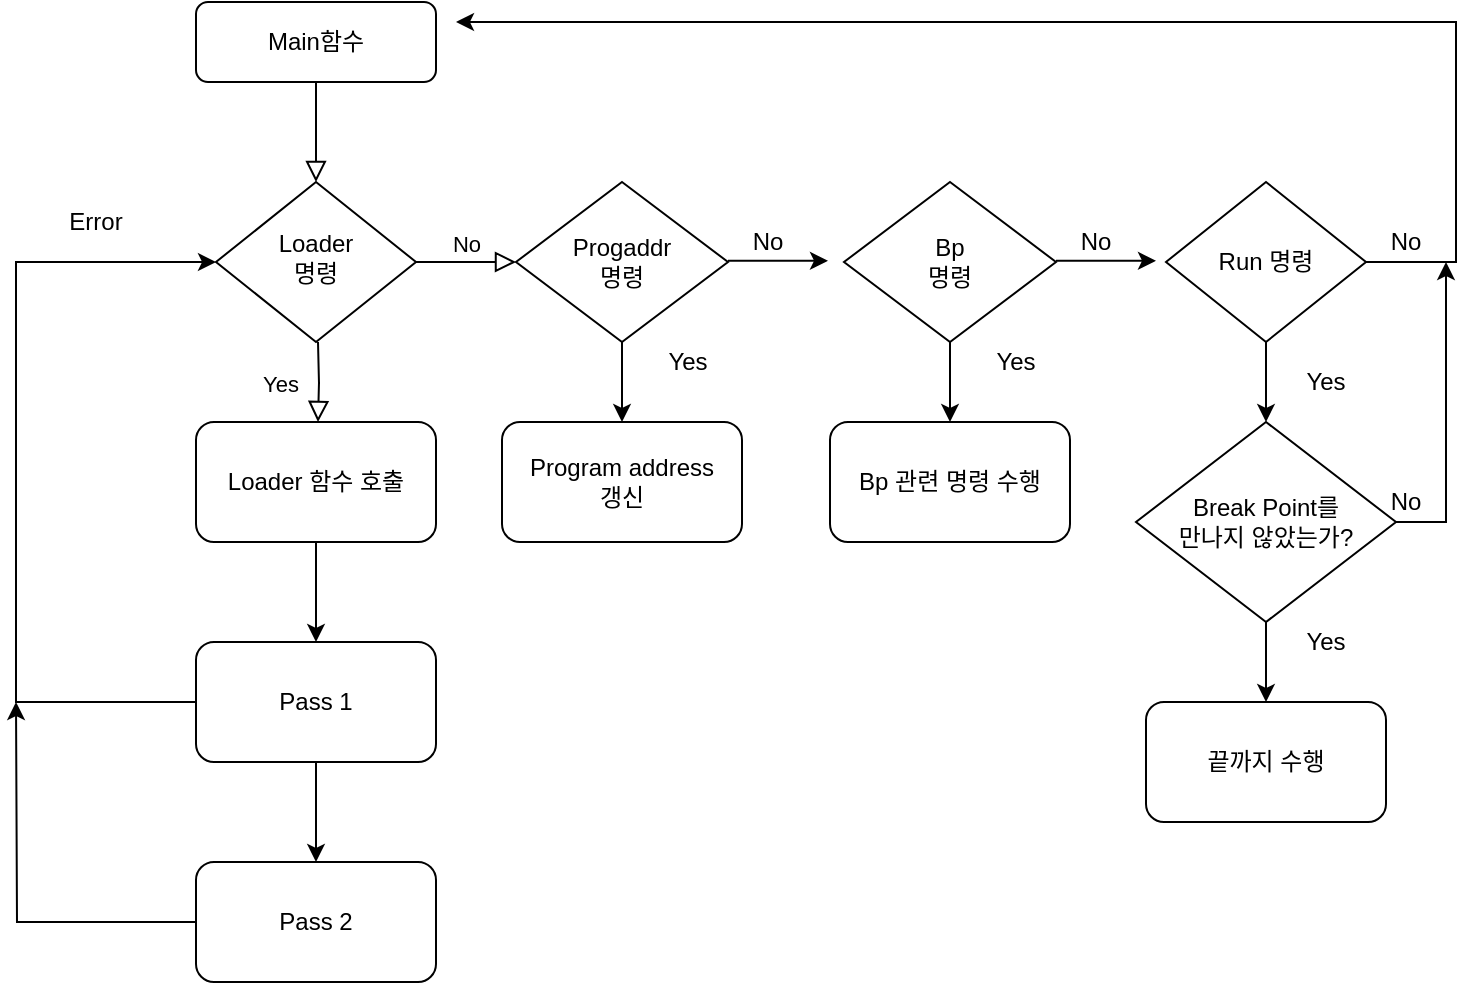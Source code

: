 <mxfile version="14.6.6" type="github">
  <diagram id="xsaul8nzx77Pmh5blnUk" name="Page-1">
    <mxGraphModel dx="1117" dy="624" grid="1" gridSize="10" guides="1" tooltips="1" connect="1" arrows="1" fold="1" page="1" pageScale="1" pageWidth="827" pageHeight="1169" math="0" shadow="0">
      <root>
        <mxCell id="0" />
        <mxCell id="1" parent="0" />
        <mxCell id="jXTK6wrwz0z1EruY5HuL-1" value="" style="rounded=0;html=1;jettySize=auto;orthogonalLoop=1;fontSize=11;endArrow=block;endFill=0;endSize=8;strokeWidth=1;shadow=0;labelBackgroundColor=none;edgeStyle=orthogonalEdgeStyle;" edge="1" parent="1" source="jXTK6wrwz0z1EruY5HuL-2" target="jXTK6wrwz0z1EruY5HuL-5">
          <mxGeometry relative="1" as="geometry" />
        </mxCell>
        <mxCell id="jXTK6wrwz0z1EruY5HuL-2" value="Main함수" style="rounded=1;whiteSpace=wrap;html=1;fontSize=12;glass=0;strokeWidth=1;shadow=0;" vertex="1" parent="1">
          <mxGeometry x="170" y="90" width="120" height="40" as="geometry" />
        </mxCell>
        <mxCell id="jXTK6wrwz0z1EruY5HuL-3" value="Yes" style="rounded=0;html=1;jettySize=auto;orthogonalLoop=1;fontSize=11;endArrow=block;endFill=0;endSize=8;strokeWidth=1;shadow=0;labelBackgroundColor=none;edgeStyle=orthogonalEdgeStyle;" edge="1" parent="1">
          <mxGeometry y="20" relative="1" as="geometry">
            <mxPoint as="offset" />
            <mxPoint x="231" y="260" as="sourcePoint" />
            <mxPoint x="231" y="300" as="targetPoint" />
          </mxGeometry>
        </mxCell>
        <mxCell id="jXTK6wrwz0z1EruY5HuL-4" value="No" style="edgeStyle=orthogonalEdgeStyle;rounded=0;html=1;jettySize=auto;orthogonalLoop=1;fontSize=11;endArrow=block;endFill=0;endSize=8;strokeWidth=1;shadow=0;labelBackgroundColor=none;" edge="1" parent="1" source="jXTK6wrwz0z1EruY5HuL-5">
          <mxGeometry y="10" relative="1" as="geometry">
            <mxPoint as="offset" />
            <mxPoint x="330" y="220" as="targetPoint" />
          </mxGeometry>
        </mxCell>
        <mxCell id="jXTK6wrwz0z1EruY5HuL-5" value="Loader&lt;br&gt;명령" style="rhombus;whiteSpace=wrap;html=1;shadow=0;fontFamily=Helvetica;fontSize=12;align=center;strokeWidth=1;spacing=6;spacingTop=-4;" vertex="1" parent="1">
          <mxGeometry x="180" y="180" width="100" height="80" as="geometry" />
        </mxCell>
        <mxCell id="jXTK6wrwz0z1EruY5HuL-6" value="" style="edgeStyle=orthogonalEdgeStyle;rounded=0;orthogonalLoop=1;jettySize=auto;html=1;" edge="1" parent="1">
          <mxGeometry relative="1" as="geometry">
            <mxPoint x="436" y="219.41" as="sourcePoint" />
            <mxPoint x="486" y="219.41" as="targetPoint" />
          </mxGeometry>
        </mxCell>
        <mxCell id="jXTK6wrwz0z1EruY5HuL-7" style="edgeStyle=orthogonalEdgeStyle;rounded=0;orthogonalLoop=1;jettySize=auto;html=1;" edge="1" parent="1" source="jXTK6wrwz0z1EruY5HuL-8">
          <mxGeometry relative="1" as="geometry">
            <mxPoint x="383" y="300" as="targetPoint" />
          </mxGeometry>
        </mxCell>
        <mxCell id="jXTK6wrwz0z1EruY5HuL-8" value="Progaddr&lt;br&gt;명령" style="rhombus;whiteSpace=wrap;html=1;" vertex="1" parent="1">
          <mxGeometry x="330" y="180" width="106" height="80" as="geometry" />
        </mxCell>
        <mxCell id="jXTK6wrwz0z1EruY5HuL-9" style="edgeStyle=orthogonalEdgeStyle;rounded=0;orthogonalLoop=1;jettySize=auto;html=1;exitX=1;exitY=0.5;exitDx=0;exitDy=0;" edge="1" parent="1" source="jXTK6wrwz0z1EruY5HuL-10">
          <mxGeometry relative="1" as="geometry">
            <mxPoint x="300" y="100" as="targetPoint" />
            <Array as="points">
              <mxPoint x="800" y="220" />
              <mxPoint x="800" y="100" />
            </Array>
          </mxGeometry>
        </mxCell>
        <mxCell id="jXTK6wrwz0z1EruY5HuL-10" value="Run 명령" style="rhombus;whiteSpace=wrap;html=1;" vertex="1" parent="1">
          <mxGeometry x="655" y="180" width="100" height="80" as="geometry" />
        </mxCell>
        <mxCell id="jXTK6wrwz0z1EruY5HuL-11" value="No" style="text;html=1;strokeColor=none;fillColor=none;align=center;verticalAlign=middle;whiteSpace=wrap;rounded=0;" vertex="1" parent="1">
          <mxGeometry x="436" y="200" width="40" height="20" as="geometry" />
        </mxCell>
        <mxCell id="jXTK6wrwz0z1EruY5HuL-12" value="Loader 함수 호출" style="rounded=1;whiteSpace=wrap;html=1;" vertex="1" parent="1">
          <mxGeometry x="170" y="300" width="120" height="60" as="geometry" />
        </mxCell>
        <mxCell id="jXTK6wrwz0z1EruY5HuL-13" style="edgeStyle=orthogonalEdgeStyle;rounded=0;orthogonalLoop=1;jettySize=auto;html=1;entryX=0;entryY=0.5;entryDx=0;entryDy=0;" edge="1" parent="1" source="jXTK6wrwz0z1EruY5HuL-14" target="jXTK6wrwz0z1EruY5HuL-5">
          <mxGeometry relative="1" as="geometry">
            <mxPoint x="130" y="220" as="targetPoint" />
            <Array as="points">
              <mxPoint x="80" y="440" />
              <mxPoint x="80" y="220" />
            </Array>
          </mxGeometry>
        </mxCell>
        <mxCell id="jXTK6wrwz0z1EruY5HuL-14" value="Pass 1" style="rounded=1;whiteSpace=wrap;html=1;" vertex="1" parent="1">
          <mxGeometry x="170" y="410" width="120" height="60" as="geometry" />
        </mxCell>
        <mxCell id="jXTK6wrwz0z1EruY5HuL-15" value="" style="endArrow=classic;html=1;exitX=0.5;exitY=1;exitDx=0;exitDy=0;entryX=0.5;entryY=0;entryDx=0;entryDy=0;" edge="1" parent="1" source="jXTK6wrwz0z1EruY5HuL-12" target="jXTK6wrwz0z1EruY5HuL-14">
          <mxGeometry width="50" height="50" relative="1" as="geometry">
            <mxPoint x="300" y="370" as="sourcePoint" />
            <mxPoint x="350" y="390" as="targetPoint" />
          </mxGeometry>
        </mxCell>
        <mxCell id="jXTK6wrwz0z1EruY5HuL-16" value="Error" style="text;html=1;strokeColor=none;fillColor=none;align=center;verticalAlign=middle;whiteSpace=wrap;rounded=0;" vertex="1" parent="1">
          <mxGeometry x="100" y="190" width="40" height="20" as="geometry" />
        </mxCell>
        <mxCell id="jXTK6wrwz0z1EruY5HuL-17" style="edgeStyle=orthogonalEdgeStyle;rounded=0;orthogonalLoop=1;jettySize=auto;html=1;" edge="1" parent="1" source="jXTK6wrwz0z1EruY5HuL-18">
          <mxGeometry relative="1" as="geometry">
            <mxPoint x="80" y="440" as="targetPoint" />
          </mxGeometry>
        </mxCell>
        <mxCell id="jXTK6wrwz0z1EruY5HuL-18" value="Pass 2" style="rounded=1;whiteSpace=wrap;html=1;" vertex="1" parent="1">
          <mxGeometry x="170" y="520" width="120" height="60" as="geometry" />
        </mxCell>
        <mxCell id="jXTK6wrwz0z1EruY5HuL-19" value="" style="endArrow=classic;html=1;entryX=0.5;entryY=0;entryDx=0;entryDy=0;" edge="1" parent="1" target="jXTK6wrwz0z1EruY5HuL-18">
          <mxGeometry width="50" height="50" relative="1" as="geometry">
            <mxPoint x="230" y="470" as="sourcePoint" />
            <mxPoint x="240" y="420" as="targetPoint" />
          </mxGeometry>
        </mxCell>
        <mxCell id="jXTK6wrwz0z1EruY5HuL-20" value="" style="endArrow=classic;html=1;exitX=0.5;exitY=1;exitDx=0;exitDy=0;" edge="1" parent="1" source="jXTK6wrwz0z1EruY5HuL-10">
          <mxGeometry width="50" height="50" relative="1" as="geometry">
            <mxPoint x="515" y="350" as="sourcePoint" />
            <mxPoint x="705" y="300" as="targetPoint" />
          </mxGeometry>
        </mxCell>
        <mxCell id="jXTK6wrwz0z1EruY5HuL-21" value="No" style="text;html=1;strokeColor=none;fillColor=none;align=center;verticalAlign=middle;whiteSpace=wrap;rounded=0;" vertex="1" parent="1">
          <mxGeometry x="755" y="200" width="40" height="20" as="geometry" />
        </mxCell>
        <mxCell id="jXTK6wrwz0z1EruY5HuL-22" value="Yes" style="text;html=1;strokeColor=none;fillColor=none;align=center;verticalAlign=middle;whiteSpace=wrap;rounded=0;" vertex="1" parent="1">
          <mxGeometry x="715" y="270" width="40" height="20" as="geometry" />
        </mxCell>
        <mxCell id="jXTK6wrwz0z1EruY5HuL-23" style="edgeStyle=orthogonalEdgeStyle;rounded=0;orthogonalLoop=1;jettySize=auto;html=1;" edge="1" parent="1" source="jXTK6wrwz0z1EruY5HuL-25">
          <mxGeometry relative="1" as="geometry">
            <mxPoint x="705" y="440" as="targetPoint" />
          </mxGeometry>
        </mxCell>
        <mxCell id="jXTK6wrwz0z1EruY5HuL-24" style="edgeStyle=orthogonalEdgeStyle;rounded=0;orthogonalLoop=1;jettySize=auto;html=1;" edge="1" parent="1" source="jXTK6wrwz0z1EruY5HuL-25">
          <mxGeometry relative="1" as="geometry">
            <mxPoint x="795" y="220" as="targetPoint" />
            <Array as="points">
              <mxPoint x="795" y="350" />
            </Array>
          </mxGeometry>
        </mxCell>
        <mxCell id="jXTK6wrwz0z1EruY5HuL-25" value="Break Point를&lt;br&gt;만나지 않았는가?" style="rhombus;whiteSpace=wrap;html=1;" vertex="1" parent="1">
          <mxGeometry x="640" y="300" width="130" height="100" as="geometry" />
        </mxCell>
        <mxCell id="jXTK6wrwz0z1EruY5HuL-26" value="끝까지 수행" style="rounded=1;whiteSpace=wrap;html=1;" vertex="1" parent="1">
          <mxGeometry x="645" y="440" width="120" height="60" as="geometry" />
        </mxCell>
        <mxCell id="jXTK6wrwz0z1EruY5HuL-27" value="Program address&lt;br&gt;갱신" style="rounded=1;whiteSpace=wrap;html=1;" vertex="1" parent="1">
          <mxGeometry x="323" y="300" width="120" height="60" as="geometry" />
        </mxCell>
        <mxCell id="jXTK6wrwz0z1EruY5HuL-28" value="Yes" style="text;html=1;strokeColor=none;fillColor=none;align=center;verticalAlign=middle;whiteSpace=wrap;rounded=0;" vertex="1" parent="1">
          <mxGeometry x="396" y="260" width="40" height="20" as="geometry" />
        </mxCell>
        <mxCell id="jXTK6wrwz0z1EruY5HuL-29" value="No" style="text;html=1;strokeColor=none;fillColor=none;align=center;verticalAlign=middle;whiteSpace=wrap;rounded=0;" vertex="1" parent="1">
          <mxGeometry x="755" y="330" width="40" height="20" as="geometry" />
        </mxCell>
        <mxCell id="jXTK6wrwz0z1EruY5HuL-30" value="Yes" style="text;html=1;strokeColor=none;fillColor=none;align=center;verticalAlign=middle;whiteSpace=wrap;rounded=0;" vertex="1" parent="1">
          <mxGeometry x="715" y="400" width="40" height="20" as="geometry" />
        </mxCell>
        <mxCell id="jXTK6wrwz0z1EruY5HuL-37" value="" style="edgeStyle=orthogonalEdgeStyle;rounded=0;orthogonalLoop=1;jettySize=auto;html=1;" edge="1" parent="1">
          <mxGeometry relative="1" as="geometry">
            <mxPoint x="600" y="219.41" as="sourcePoint" />
            <mxPoint x="650" y="219.41" as="targetPoint" />
          </mxGeometry>
        </mxCell>
        <mxCell id="jXTK6wrwz0z1EruY5HuL-38" style="edgeStyle=orthogonalEdgeStyle;rounded=0;orthogonalLoop=1;jettySize=auto;html=1;" edge="1" source="jXTK6wrwz0z1EruY5HuL-39" parent="1">
          <mxGeometry relative="1" as="geometry">
            <mxPoint x="547" y="300" as="targetPoint" />
          </mxGeometry>
        </mxCell>
        <mxCell id="jXTK6wrwz0z1EruY5HuL-39" value="Bp&lt;br&gt;명령" style="rhombus;whiteSpace=wrap;html=1;" vertex="1" parent="1">
          <mxGeometry x="494" y="180" width="106" height="80" as="geometry" />
        </mxCell>
        <mxCell id="jXTK6wrwz0z1EruY5HuL-40" value="No" style="text;html=1;strokeColor=none;fillColor=none;align=center;verticalAlign=middle;whiteSpace=wrap;rounded=0;" vertex="1" parent="1">
          <mxGeometry x="600" y="200" width="40" height="20" as="geometry" />
        </mxCell>
        <mxCell id="jXTK6wrwz0z1EruY5HuL-41" value="Bp 관련 명령 수행" style="rounded=1;whiteSpace=wrap;html=1;" vertex="1" parent="1">
          <mxGeometry x="487" y="300" width="120" height="60" as="geometry" />
        </mxCell>
        <mxCell id="jXTK6wrwz0z1EruY5HuL-42" value="Yes" style="text;html=1;strokeColor=none;fillColor=none;align=center;verticalAlign=middle;whiteSpace=wrap;rounded=0;" vertex="1" parent="1">
          <mxGeometry x="560" y="260" width="40" height="20" as="geometry" />
        </mxCell>
      </root>
    </mxGraphModel>
  </diagram>
</mxfile>
